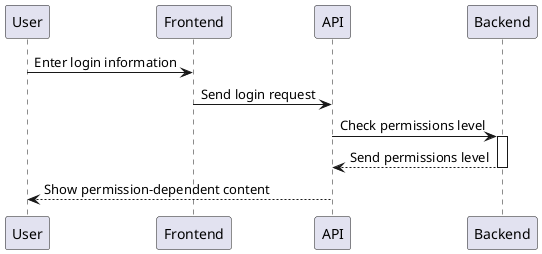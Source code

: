 @startuml runtime-login-sequence

' Login and authentication sequence of a registered user

participant "User" as u
participant "Frontend" as f
participant "API" as api
participant "Backend" as db

u -> f --: Enter login information
f -> api --: Send login request
api -> db ++: Check permissions level
db --> api --: Send permissions level
api --> u --: Show permission-dependent content
@enduml